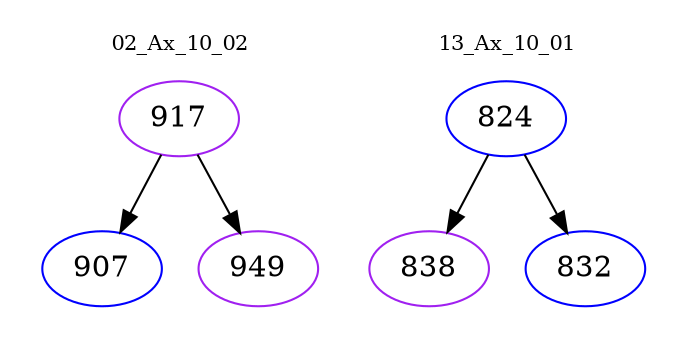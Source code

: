 digraph{
subgraph cluster_0 {
color = white
label = "02_Ax_10_02";
fontsize=10;
T0_917 [label="917", color="purple"]
T0_917 -> T0_907 [color="black"]
T0_907 [label="907", color="blue"]
T0_917 -> T0_949 [color="black"]
T0_949 [label="949", color="purple"]
}
subgraph cluster_1 {
color = white
label = "13_Ax_10_01";
fontsize=10;
T1_824 [label="824", color="blue"]
T1_824 -> T1_838 [color="black"]
T1_838 [label="838", color="purple"]
T1_824 -> T1_832 [color="black"]
T1_832 [label="832", color="blue"]
}
}
